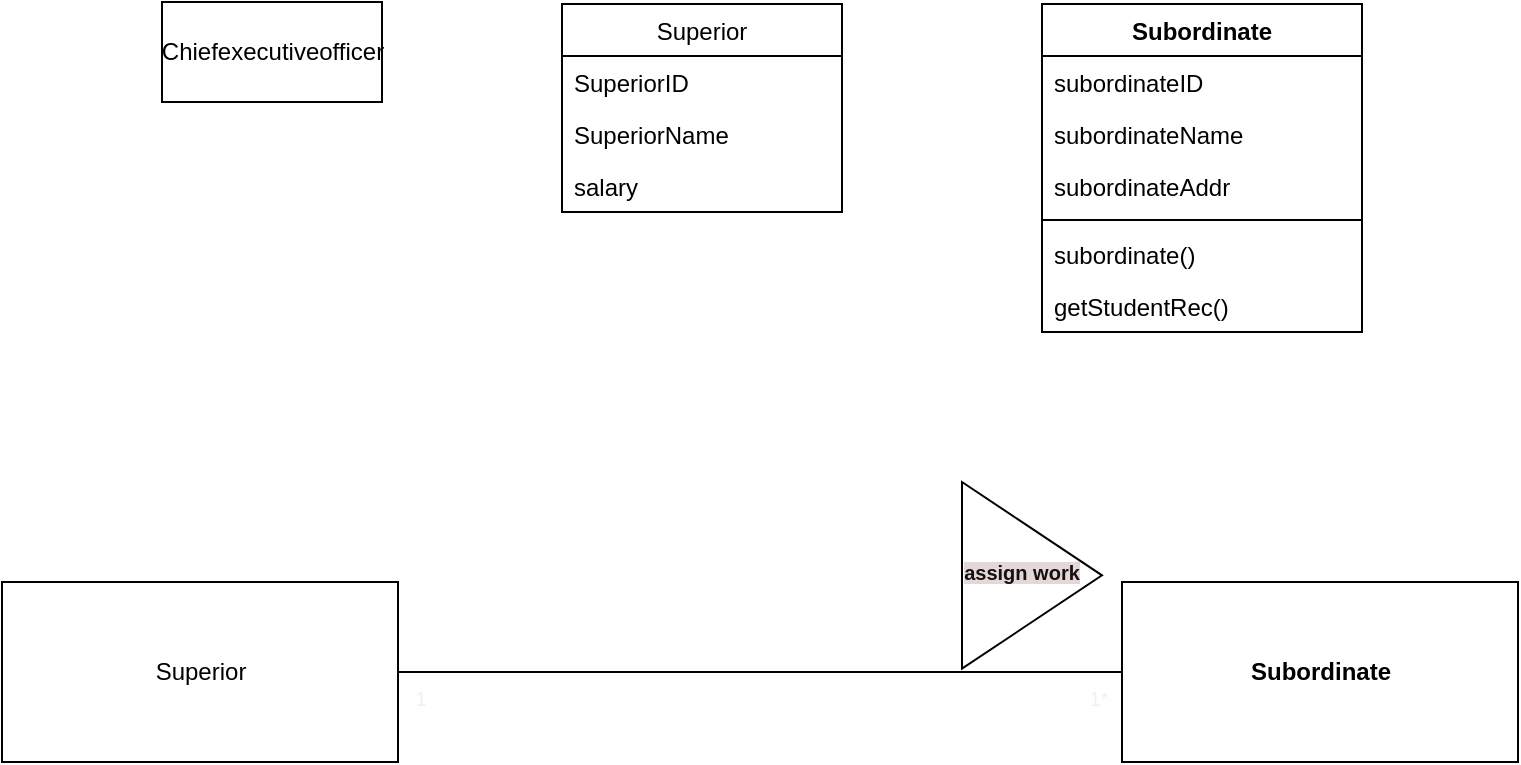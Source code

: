 <mxfile>
    <diagram id="oewQTuYZOxdFIxaim88z" name="第1頁">
        <mxGraphModel dx="832" dy="83" grid="1" gridSize="10" guides="1" tooltips="1" connect="1" arrows="1" fold="1" page="1" pageScale="1" pageWidth="850" pageHeight="1100" math="0" shadow="0">
            <root>
                <mxCell id="0"/>
                <mxCell id="1" parent="0"/>
                <mxCell id="9" value="Chiefexecutiveofficer" style="html=1;fillColor=none;" parent="1" vertex="1">
                    <mxGeometry x="110" y="40" width="110" height="50" as="geometry"/>
                </mxCell>
                <mxCell id="10" value="Subordinate" style="swimlane;fontStyle=1;align=center;verticalAlign=top;childLayout=stackLayout;horizontal=1;startSize=26;horizontalStack=0;resizeParent=1;resizeParentMax=0;resizeLast=0;collapsible=1;marginBottom=0;" parent="1" vertex="1">
                    <mxGeometry x="550" y="41" width="160" height="164" as="geometry"/>
                </mxCell>
                <mxCell id="11" value="subordinateID" style="text;strokeColor=none;fillColor=none;align=left;verticalAlign=top;spacingLeft=4;spacingRight=4;overflow=hidden;rotatable=0;points=[[0,0.5],[1,0.5]];portConstraint=eastwest;" parent="10" vertex="1">
                    <mxGeometry y="26" width="160" height="26" as="geometry"/>
                </mxCell>
                <mxCell id="12" value="subordinateName" style="text;strokeColor=none;fillColor=none;align=left;verticalAlign=top;spacingLeft=4;spacingRight=4;overflow=hidden;rotatable=0;points=[[0,0.5],[1,0.5]];portConstraint=eastwest;" parent="10" vertex="1">
                    <mxGeometry y="52" width="160" height="26" as="geometry"/>
                </mxCell>
                <mxCell id="13" value="subordinateAddr" style="text;strokeColor=none;fillColor=none;align=left;verticalAlign=top;spacingLeft=4;spacingRight=4;overflow=hidden;rotatable=0;points=[[0,0.5],[1,0.5]];portConstraint=eastwest;" parent="10" vertex="1">
                    <mxGeometry y="78" width="160" height="26" as="geometry"/>
                </mxCell>
                <mxCell id="14" value="" style="line;strokeWidth=1;fillColor=none;align=left;verticalAlign=middle;spacingTop=-1;spacingLeft=3;spacingRight=3;rotatable=0;labelPosition=right;points=[];portConstraint=eastwest;strokeColor=inherit;" parent="10" vertex="1">
                    <mxGeometry y="104" width="160" height="8" as="geometry"/>
                </mxCell>
                <mxCell id="15" value="subordinate()" style="text;strokeColor=none;fillColor=none;align=left;verticalAlign=top;spacingLeft=4;spacingRight=4;overflow=hidden;rotatable=0;points=[[0,0.5],[1,0.5]];portConstraint=eastwest;" parent="10" vertex="1">
                    <mxGeometry y="112" width="160" height="26" as="geometry"/>
                </mxCell>
                <mxCell id="16" value="getStudentRec()" style="text;strokeColor=none;fillColor=none;align=left;verticalAlign=top;spacingLeft=4;spacingRight=4;overflow=hidden;rotatable=0;points=[[0,0.5],[1,0.5]];portConstraint=eastwest;" parent="10" vertex="1">
                    <mxGeometry y="138" width="160" height="26" as="geometry"/>
                </mxCell>
                <mxCell id="17" value="Superior" style="swimlane;fontStyle=0;childLayout=stackLayout;horizontal=1;startSize=26;fillColor=none;horizontalStack=0;resizeParent=1;resizeParentMax=0;resizeLast=0;collapsible=1;marginBottom=0;" parent="1" vertex="1">
                    <mxGeometry x="310" y="41" width="140" height="104" as="geometry"/>
                </mxCell>
                <mxCell id="18" value="SuperiorID" style="text;strokeColor=none;fillColor=none;align=left;verticalAlign=top;spacingLeft=4;spacingRight=4;overflow=hidden;rotatable=0;points=[[0,0.5],[1,0.5]];portConstraint=eastwest;" parent="17" vertex="1">
                    <mxGeometry y="26" width="140" height="26" as="geometry"/>
                </mxCell>
                <mxCell id="19" value="SuperiorName" style="text;strokeColor=none;fillColor=none;align=left;verticalAlign=top;spacingLeft=4;spacingRight=4;overflow=hidden;rotatable=0;points=[[0,0.5],[1,0.5]];portConstraint=eastwest;" parent="17" vertex="1">
                    <mxGeometry y="52" width="140" height="26" as="geometry"/>
                </mxCell>
                <mxCell id="20" value="salary" style="text;strokeColor=none;fillColor=none;align=left;verticalAlign=top;spacingLeft=4;spacingRight=4;overflow=hidden;rotatable=0;points=[[0,0.5],[1,0.5]];portConstraint=eastwest;" parent="17" vertex="1">
                    <mxGeometry y="78" width="140" height="26" as="geometry"/>
                </mxCell>
                <mxCell id="41" style="edgeStyle=none;html=1;exitX=1;exitY=0.5;exitDx=0;exitDy=0;entryX=0;entryY=0.5;entryDx=0;entryDy=0;fontColor=#020000;endArrow=none;endFill=0;" parent="1" source="39" target="40" edge="1">
                    <mxGeometry relative="1" as="geometry"/>
                </mxCell>
                <mxCell id="47" value="1" style="edgeLabel;html=1;align=center;verticalAlign=top;resizable=0;points=[];fontSize=10;fontColor=#F0F0F0;" parent="41" vertex="1" connectable="0">
                    <mxGeometry x="-0.939" y="-1" relative="1" as="geometry">
                        <mxPoint as="offset"/>
                    </mxGeometry>
                </mxCell>
                <mxCell id="48" value="1*" style="edgeLabel;html=1;align=center;verticalAlign=top;resizable=0;points=[];fontSize=10;fontColor=#F0F0F0;" parent="41" vertex="1" connectable="0">
                    <mxGeometry x="0.934" y="-1" relative="1" as="geometry">
                        <mxPoint as="offset"/>
                    </mxGeometry>
                </mxCell>
                <mxCell id="39" value="Superior" style="html=1;fillColor=none;aspect=fixed;" parent="1" vertex="1">
                    <mxGeometry x="30" y="330" width="198" height="90" as="geometry"/>
                </mxCell>
                <mxCell id="40" value="&lt;span style=&quot;font-weight: 700;&quot;&gt;Subordinate&lt;/span&gt;" style="html=1;fillColor=none;aspect=fixed;" parent="1" vertex="1">
                    <mxGeometry x="590" y="330" width="198" height="90" as="geometry"/>
                </mxCell>
                <mxCell id="42" value="" style="triangle;whiteSpace=wrap;html=1;strokeColor=default;fontColor=#020000;fillColor=none;aspect=fixed;" parent="1" vertex="1">
                    <mxGeometry x="510" y="280" width="70" height="93.33" as="geometry"/>
                </mxCell>
                <mxCell id="49" value="&lt;span style=&quot;font-size: 10px; font-weight: 700; background-color: rgb(229, 215, 215);&quot;&gt;assign work&lt;/span&gt;" style="text;html=1;strokeColor=none;fillColor=none;align=center;verticalAlign=middle;whiteSpace=wrap;rounded=0;fontColor=#131010;" vertex="1" parent="1">
                    <mxGeometry x="510" y="310" width="60" height="30" as="geometry"/>
                </mxCell>
            </root>
        </mxGraphModel>
    </diagram>
</mxfile>